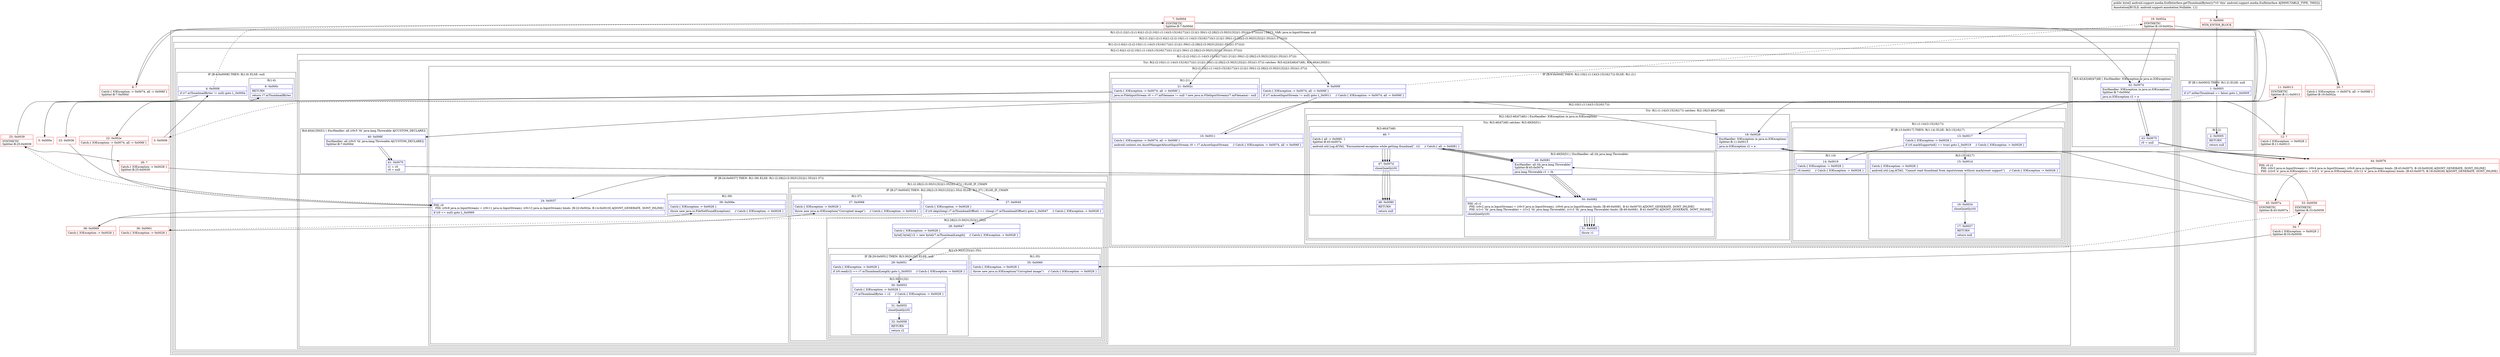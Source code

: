 digraph "CFG forandroid.support.media.ExifInterface.getThumbnailBytes()[B" {
subgraph cluster_Region_1318717565 {
label = "R(1:(2:(1:2)|(1:(2:(1:6)|(1:(2:(2:10|(1:(1:14)(3:15|16|17)))(1:21)|(1:39)(1:(2:28|(2:(3:30|31|32)|(1:35)))(1:37)))))))) | DECL_VAR: java.io.InputStream null\l";
node [shape=record,color=blue];
subgraph cluster_Region_395701445 {
label = "R(2:(1:2)|(1:(2:(1:6)|(1:(2:(2:10|(1:(1:14)(3:15|16|17)))(1:21)|(1:39)(1:(2:28|(2:(3:30|31|32)|(1:35)))(1:37)))))))";
node [shape=record,color=blue];
subgraph cluster_IfRegion_1951492784 {
label = "IF [B:1:0x0003] THEN: R(1:2) ELSE: null";
node [shape=record,color=blue];
Node_1 [shape=record,label="{1\:\ 0x0003|if (r7.mHasThumbnail == false) goto L_0x0005\l}"];
subgraph cluster_Region_1525738393 {
label = "R(1:2)";
node [shape=record,color=blue];
Node_2 [shape=record,label="{2\:\ 0x0005|RETURN\l|return null\l}"];
}
}
subgraph cluster_Region_1144506714 {
label = "R(1:(2:(1:6)|(1:(2:(2:10|(1:(1:14)(3:15|16|17)))(1:21)|(1:39)(1:(2:28|(2:(3:30|31|32)|(1:35)))(1:37))))))";
node [shape=record,color=blue];
subgraph cluster_Region_2088560349 {
label = "R(2:(1:6)|(1:(2:(2:10|(1:(1:14)(3:15|16|17)))(1:21)|(1:39)(1:(2:28|(2:(3:30|31|32)|(1:35)))(1:37)))))";
node [shape=record,color=blue];
subgraph cluster_IfRegion_50792200 {
label = "IF [B:4:0x0008] THEN: R(1:6) ELSE: null";
node [shape=record,color=blue];
Node_4 [shape=record,label="{4\:\ 0x0008|if (r7.mThumbnailBytes != null) goto L_0x000a\l}"];
subgraph cluster_Region_1593215186 {
label = "R(1:6)";
node [shape=record,color=blue];
Node_6 [shape=record,label="{6\:\ 0x000c|RETURN\l|return r7.mThumbnailBytes\l}"];
}
}
subgraph cluster_Region_619833167 {
label = "R(1:(2:(2:10|(1:(1:14)(3:15|16|17)))(1:21)|(1:39)(1:(2:28|(2:(3:30|31|32)|(1:35)))(1:37))))";
node [shape=record,color=blue];
subgraph cluster_TryCatchRegion_1059104514 {
label = "Try: R(2:(2:10|(1:(1:14)(3:15|16|17)))(1:21)|(1:39)(1:(2:28|(2:(3:30|31|32)|(1:35)))(1:37))) catches: R(5:42|43|46|47|48), R(4:40|41|50|51)";
node [shape=record,color=blue];
subgraph cluster_Region_69519529 {
label = "R(2:(2:10|(1:(1:14)(3:15|16|17)))(1:21)|(1:39)(1:(2:28|(2:(3:30|31|32)|(1:35)))(1:37)))";
node [shape=record,color=blue];
subgraph cluster_IfRegion_1853780199 {
label = "IF [B:9:0x000f] THEN: R(2:10|(1:(1:14)(3:15|16|17))) ELSE: R(1:21)";
node [shape=record,color=blue];
Node_9 [shape=record,label="{9\:\ 0x000f|Catch:\{ IOException \-\> 0x0074, all \-\> 0x006f \}\l|if (r7.mAssetInputStream != null) goto L_0x0011     \/\/ Catch:\{ IOException \-\> 0x0074, all \-\> 0x006f \}\l}"];
subgraph cluster_Region_673929915 {
label = "R(2:10|(1:(1:14)(3:15|16|17)))";
node [shape=record,color=blue];
Node_10 [shape=record,label="{10\:\ 0x0011|Catch:\{ IOException \-\> 0x0074, all \-\> 0x006f \}\l|android.content.res.AssetManager$AssetInputStream r0 = r7.mAssetInputStream     \/\/ Catch:\{ IOException \-\> 0x0074, all \-\> 0x006f \}\l}"];
subgraph cluster_TryCatchRegion_1159604728 {
label = "Try: R(1:(1:14)(3:15|16|17)) catches: R(2:18|(3:46|47|48))";
node [shape=record,color=blue];
subgraph cluster_Region_2143067886 {
label = "R(1:(1:14)(3:15|16|17))";
node [shape=record,color=blue];
subgraph cluster_IfRegion_1568632880 {
label = "IF [B:13:0x0017] THEN: R(1:14) ELSE: R(3:15|16|17)";
node [shape=record,color=blue];
Node_13 [shape=record,label="{13\:\ 0x0017|Catch:\{ IOException \-\> 0x0028 \}\l|if (r0.markSupported() == true) goto L_0x0019     \/\/ Catch:\{ IOException \-\> 0x0028 \}\l}"];
subgraph cluster_Region_1075567152 {
label = "R(1:14)";
node [shape=record,color=blue];
Node_14 [shape=record,label="{14\:\ 0x0019|Catch:\{ IOException \-\> 0x0028 \}\l|r0.reset()     \/\/ Catch:\{ IOException \-\> 0x0028 \}\l}"];
}
subgraph cluster_Region_1954441762 {
label = "R(3:15|16|17)";
node [shape=record,color=blue];
Node_15 [shape=record,label="{15\:\ 0x001d|Catch:\{ IOException \-\> 0x0028 \}\l|android.util.Log.d(TAG, \"Cannot read thumbnail from inputstream without mark\/reset support\")     \/\/ Catch:\{ IOException \-\> 0x0028 \}\l}"];
Node_16 [shape=record,label="{16\:\ 0x0024|closeQuietly(r0)\l}"];
Node_17 [shape=record,label="{17\:\ 0x0027|RETURN\l|return null\l}"];
}
}
}
subgraph cluster_Region_1873723821 {
label = "R(2:18|(3:46|47|48)) | ExcHandler: IOException (e java.io.IOException)\l";
node [shape=record,color=blue];
Node_18 [shape=record,label="{18\:\ 0x0028|ExcHandler: IOException (e java.io.IOException)\lSplitter:B:11:0x0013\l|java.io.IOException r2 = e\l}"];
subgraph cluster_TryCatchRegion_1232523928 {
label = "Try: R(3:46|47|48) catches: R(3:49|50|51)";
node [shape=record,color=blue];
subgraph cluster_Region_1461869532 {
label = "R(3:46|47|48)";
node [shape=record,color=blue];
Node_46 [shape=record,label="{46\:\ ?|Catch:\{ all \-\> 0x0081 \}\lSplitter:B:45:0x007a\l|android.util.Log.d(TAG, \"Encountered exception while getting thumbnail\", r2)     \/\/ Catch:\{ all \-\> 0x0081 \}\l}"];
Node_47 [shape=record,label="{47\:\ 0x007d|closeQuietly(r0)\l}"];
Node_48 [shape=record,label="{48\:\ 0x0080|RETURN\l|return null\l}"];
}
subgraph cluster_Region_1351222368 {
label = "R(3:49|50|51) | ExcHandler: all (th java.lang.Throwable)\l";
node [shape=record,color=blue];
Node_49 [shape=record,label="{49\:\ 0x0081|ExcHandler: all (th java.lang.Throwable)\lSplitter:B:45:0x007a\l|java.lang.Throwable r1 = th\l}"];
Node_50 [shape=record,label="{50\:\ 0x0082|PHI: r0 r1 \l  PHI: (r0v2 java.io.InputStream) = (r0v3 java.io.InputStream), (r0v6 java.io.InputStream) binds: [B:49:0x0081, B:41:0x0070] A[DONT_GENERATE, DONT_INLINE]\l  PHI: (r1v1 'th' java.lang.Throwable) = (r1v2 'th' java.lang.Throwable), (r1v3 'th' java.lang.Throwable) binds: [B:49:0x0081, B:41:0x0070] A[DONT_GENERATE, DONT_INLINE]\l|closeQuietly(r0)\l}"];
Node_51 [shape=record,label="{51\:\ 0x0085|throw r1\l}"];
}
}
}
}
}
subgraph cluster_Region_2099080388 {
label = "R(1:21)";
node [shape=record,color=blue];
Node_21 [shape=record,label="{21\:\ 0x002c|Catch:\{ IOException \-\> 0x0074, all \-\> 0x006f \}\l|java.io.FileInputStream r0 = r7.mFilename != null ? new java.io.FileInputStream(r7.mFilename) : null\l}"];
}
}
subgraph cluster_IfRegion_1236276341 {
label = "IF [B:24:0x0037] THEN: R(1:39) ELSE: R(1:(2:28|(2:(3:30|31|32)|(1:35)))(1:37))";
node [shape=record,color=blue];
Node_24 [shape=record,label="{24\:\ 0x0037|PHI: r0 \l  PHI: (r0v8 java.io.InputStream) = (r0v11 java.io.InputStream), (r0v13 java.io.InputStream) binds: [B:22:0x002e, B:14:0x0019] A[DONT_GENERATE, DONT_INLINE]\l|if (r0 == null) goto L_0x0069\l}"];
subgraph cluster_Region_908979657 {
label = "R(1:39)";
node [shape=record,color=blue];
Node_39 [shape=record,label="{39\:\ 0x006e|Catch:\{ IOException \-\> 0x0028 \}\l|throw new java.io.FileNotFoundException()     \/\/ Catch:\{ IOException \-\> 0x0028 \}\l}"];
}
subgraph cluster_Region_1939123307 {
label = "R(1:(2:28|(2:(3:30|31|32)|(1:35)))(1:37)) | ELSE_IF_CHAIN\l";
node [shape=record,color=blue];
subgraph cluster_IfRegion_1941770109 {
label = "IF [B:27:0x0045] THEN: R(2:28|(2:(3:30|31|32)|(1:35))) ELSE: R(1:37) | ELSE_IF_CHAIN\l";
node [shape=record,color=blue];
Node_27 [shape=record,label="{27\:\ 0x0045|Catch:\{ IOException \-\> 0x0028 \}\l|if (r0.skip((long) r7.mThumbnailOffset) == ((long) r7.mThumbnailOffset)) goto L_0x0047     \/\/ Catch:\{ IOException \-\> 0x0028 \}\l}"];
subgraph cluster_Region_228250355 {
label = "R(2:28|(2:(3:30|31|32)|(1:35)))";
node [shape=record,color=blue];
Node_28 [shape=record,label="{28\:\ 0x0047|Catch:\{ IOException \-\> 0x0028 \}\l|byte[] byte[] r2 = new byte[r7.mThumbnailLength]     \/\/ Catch:\{ IOException \-\> 0x0028 \}\l}"];
subgraph cluster_Region_979877571 {
label = "R(2:(3:30|31|32)|(1:35))";
node [shape=record,color=blue];
subgraph cluster_IfRegion_1874486086 {
label = "IF [B:29:0x0051] THEN: R(3:30|31|32) ELSE: null";
node [shape=record,color=blue];
Node_29 [shape=record,label="{29\:\ 0x0051|Catch:\{ IOException \-\> 0x0028 \}\l|if (r0.read(r2) == r7.mThumbnailLength) goto L_0x0053     \/\/ Catch:\{ IOException \-\> 0x0028 \}\l}"];
subgraph cluster_Region_2035763513 {
label = "R(3:30|31|32)";
node [shape=record,color=blue];
Node_30 [shape=record,label="{30\:\ 0x0053|Catch:\{ IOException \-\> 0x0028 \}\l|r7.mThumbnailBytes = r2     \/\/ Catch:\{ IOException \-\> 0x0028 \}\l}"];
Node_31 [shape=record,label="{31\:\ 0x0055|closeQuietly(r0)\l}"];
Node_32 [shape=record,label="{32\:\ 0x0058|RETURN\l|return r2\l}"];
}
}
subgraph cluster_Region_1669160931 {
label = "R(1:35)";
node [shape=record,color=blue];
Node_35 [shape=record,label="{35\:\ 0x0060|Catch:\{ IOException \-\> 0x0028 \}\l|throw new java.io.IOException(\"Corrupted image\")     \/\/ Catch:\{ IOException \-\> 0x0028 \}\l}"];
}
}
}
subgraph cluster_Region_895242259 {
label = "R(1:37)";
node [shape=record,color=blue];
Node_37 [shape=record,label="{37\:\ 0x0068|Catch:\{ IOException \-\> 0x0028 \}\l|throw new java.io.IOException(\"Corrupted image\")     \/\/ Catch:\{ IOException \-\> 0x0028 \}\l}"];
}
}
}
}
}
subgraph cluster_Region_1884989892 {
label = "R(5:42|43|46|47|48) | ExcHandler: IOException (e java.io.IOException)\l";
node [shape=record,color=blue];
Node_42 [shape=record,label="{42\:\ 0x0074|ExcHandler: IOException (e java.io.IOException)\lSplitter:B:7:0x000d\l|java.io.IOException r2 = e\l}"];
Node_43 [shape=record,label="{43\:\ 0x0075|r0 = null\l}"];
Node_46 [shape=record,label="{46\:\ ?|Catch:\{ all \-\> 0x0081 \}\lSplitter:B:45:0x007a\l|android.util.Log.d(TAG, \"Encountered exception while getting thumbnail\", r2)     \/\/ Catch:\{ all \-\> 0x0081 \}\l}"];
Node_47 [shape=record,label="{47\:\ 0x007d|closeQuietly(r0)\l}"];
Node_48 [shape=record,label="{48\:\ 0x0080|RETURN\l|return null\l}"];
}
subgraph cluster_Region_1817301620 {
label = "R(4:40|41|50|51) | ExcHandler: all (r0v5 'th' java.lang.Throwable A[CUSTOM_DECLARE])\l";
node [shape=record,color=blue];
Node_40 [shape=record,label="{40\:\ 0x006f|ExcHandler: all (r0v5 'th' java.lang.Throwable A[CUSTOM_DECLARE])\lSplitter:B:7:0x000d\l}"];
Node_41 [shape=record,label="{41\:\ 0x0070|r1 = r0\lr0 = null\l}"];
Node_50 [shape=record,label="{50\:\ 0x0082|PHI: r0 r1 \l  PHI: (r0v2 java.io.InputStream) = (r0v3 java.io.InputStream), (r0v6 java.io.InputStream) binds: [B:49:0x0081, B:41:0x0070] A[DONT_GENERATE, DONT_INLINE]\l  PHI: (r1v1 'th' java.lang.Throwable) = (r1v2 'th' java.lang.Throwable), (r1v3 'th' java.lang.Throwable) binds: [B:49:0x0081, B:41:0x0070] A[DONT_GENERATE, DONT_INLINE]\l|closeQuietly(r0)\l}"];
Node_51 [shape=record,label="{51\:\ 0x0085|throw r1\l}"];
}
}
}
}
}
}
}
subgraph cluster_Region_1884989892 {
label = "R(5:42|43|46|47|48) | ExcHandler: IOException (e java.io.IOException)\l";
node [shape=record,color=blue];
Node_42 [shape=record,label="{42\:\ 0x0074|ExcHandler: IOException (e java.io.IOException)\lSplitter:B:7:0x000d\l|java.io.IOException r2 = e\l}"];
Node_43 [shape=record,label="{43\:\ 0x0075|r0 = null\l}"];
Node_46 [shape=record,label="{46\:\ ?|Catch:\{ all \-\> 0x0081 \}\lSplitter:B:45:0x007a\l|android.util.Log.d(TAG, \"Encountered exception while getting thumbnail\", r2)     \/\/ Catch:\{ all \-\> 0x0081 \}\l}"];
Node_47 [shape=record,label="{47\:\ 0x007d|closeQuietly(r0)\l}"];
Node_48 [shape=record,label="{48\:\ 0x0080|RETURN\l|return null\l}"];
}
subgraph cluster_Region_1817301620 {
label = "R(4:40|41|50|51) | ExcHandler: all (r0v5 'th' java.lang.Throwable A[CUSTOM_DECLARE])\l";
node [shape=record,color=blue];
Node_40 [shape=record,label="{40\:\ 0x006f|ExcHandler: all (r0v5 'th' java.lang.Throwable A[CUSTOM_DECLARE])\lSplitter:B:7:0x000d\l}"];
Node_41 [shape=record,label="{41\:\ 0x0070|r1 = r0\lr0 = null\l}"];
Node_50 [shape=record,label="{50\:\ 0x0082|PHI: r0 r1 \l  PHI: (r0v2 java.io.InputStream) = (r0v3 java.io.InputStream), (r0v6 java.io.InputStream) binds: [B:49:0x0081, B:41:0x0070] A[DONT_GENERATE, DONT_INLINE]\l  PHI: (r1v1 'th' java.lang.Throwable) = (r1v2 'th' java.lang.Throwable), (r1v3 'th' java.lang.Throwable) binds: [B:49:0x0081, B:41:0x0070] A[DONT_GENERATE, DONT_INLINE]\l|closeQuietly(r0)\l}"];
Node_51 [shape=record,label="{51\:\ 0x0085|throw r1\l}"];
}
subgraph cluster_Region_1873723821 {
label = "R(2:18|(3:46|47|48)) | ExcHandler: IOException (e java.io.IOException)\l";
node [shape=record,color=blue];
Node_18 [shape=record,label="{18\:\ 0x0028|ExcHandler: IOException (e java.io.IOException)\lSplitter:B:11:0x0013\l|java.io.IOException r2 = e\l}"];
subgraph cluster_TryCatchRegion_1232523928 {
label = "Try: R(3:46|47|48) catches: R(3:49|50|51)";
node [shape=record,color=blue];
subgraph cluster_Region_1461869532 {
label = "R(3:46|47|48)";
node [shape=record,color=blue];
Node_46 [shape=record,label="{46\:\ ?|Catch:\{ all \-\> 0x0081 \}\lSplitter:B:45:0x007a\l|android.util.Log.d(TAG, \"Encountered exception while getting thumbnail\", r2)     \/\/ Catch:\{ all \-\> 0x0081 \}\l}"];
Node_47 [shape=record,label="{47\:\ 0x007d|closeQuietly(r0)\l}"];
Node_48 [shape=record,label="{48\:\ 0x0080|RETURN\l|return null\l}"];
}
subgraph cluster_Region_1351222368 {
label = "R(3:49|50|51) | ExcHandler: all (th java.lang.Throwable)\l";
node [shape=record,color=blue];
Node_49 [shape=record,label="{49\:\ 0x0081|ExcHandler: all (th java.lang.Throwable)\lSplitter:B:45:0x007a\l|java.lang.Throwable r1 = th\l}"];
Node_50 [shape=record,label="{50\:\ 0x0082|PHI: r0 r1 \l  PHI: (r0v2 java.io.InputStream) = (r0v3 java.io.InputStream), (r0v6 java.io.InputStream) binds: [B:49:0x0081, B:41:0x0070] A[DONT_GENERATE, DONT_INLINE]\l  PHI: (r1v1 'th' java.lang.Throwable) = (r1v2 'th' java.lang.Throwable), (r1v3 'th' java.lang.Throwable) binds: [B:49:0x0081, B:41:0x0070] A[DONT_GENERATE, DONT_INLINE]\l|closeQuietly(r0)\l}"];
Node_51 [shape=record,label="{51\:\ 0x0085|throw r1\l}"];
}
}
}
subgraph cluster_Region_1351222368 {
label = "R(3:49|50|51) | ExcHandler: all (th java.lang.Throwable)\l";
node [shape=record,color=blue];
Node_49 [shape=record,label="{49\:\ 0x0081|ExcHandler: all (th java.lang.Throwable)\lSplitter:B:45:0x007a\l|java.lang.Throwable r1 = th\l}"];
Node_50 [shape=record,label="{50\:\ 0x0082|PHI: r0 r1 \l  PHI: (r0v2 java.io.InputStream) = (r0v3 java.io.InputStream), (r0v6 java.io.InputStream) binds: [B:49:0x0081, B:41:0x0070] A[DONT_GENERATE, DONT_INLINE]\l  PHI: (r1v1 'th' java.lang.Throwable) = (r1v2 'th' java.lang.Throwable), (r1v3 'th' java.lang.Throwable) binds: [B:49:0x0081, B:41:0x0070] A[DONT_GENERATE, DONT_INLINE]\l|closeQuietly(r0)\l}"];
Node_51 [shape=record,label="{51\:\ 0x0085|throw r1\l}"];
}
Node_0 [shape=record,color=red,label="{0\:\ 0x0000|MTH_ENTER_BLOCK\l}"];
Node_3 [shape=record,color=red,label="{3\:\ 0x0006}"];
Node_5 [shape=record,color=red,label="{5\:\ 0x000a}"];
Node_7 [shape=record,color=red,label="{7\:\ 0x000d|SYNTHETIC\lSplitter:B:7:0x000d\l}"];
Node_8 [shape=record,color=red,label="{8\:\ ?|Catch:\{ IOException \-\> 0x0074, all \-\> 0x006f \}\lSplitter:B:7:0x000d\l}"];
Node_11 [shape=record,color=red,label="{11\:\ 0x0013|SYNTHETIC\lSplitter:B:11:0x0013\l}"];
Node_12 [shape=record,color=red,label="{12\:\ ?|Catch:\{ IOException \-\> 0x0028 \}\lSplitter:B:11:0x0013\l}"];
Node_19 [shape=record,color=red,label="{19\:\ 0x002a|SYNTHETIC\lSplitter:B:19:0x002a\l}"];
Node_20 [shape=record,color=red,label="{20\:\ ?|Catch:\{ IOException \-\> 0x0074, all \-\> 0x006f \}\lSplitter:B:19:0x002a\l}"];
Node_22 [shape=record,color=red,label="{22\:\ 0x002e|Catch:\{ IOException \-\> 0x0074, all \-\> 0x006f \}\l}"];
Node_23 [shape=record,color=red,label="{23\:\ 0x0036}"];
Node_25 [shape=record,color=red,label="{25\:\ 0x0039|SYNTHETIC\lSplitter:B:25:0x0039\l}"];
Node_26 [shape=record,color=red,label="{26\:\ ?|Catch:\{ IOException \-\> 0x0028 \}\lSplitter:B:25:0x0039\l}"];
Node_33 [shape=record,color=red,label="{33\:\ 0x0059|SYNTHETIC\lSplitter:B:33:0x0059\l}"];
Node_34 [shape=record,color=red,label="{34\:\ ?|Catch:\{ IOException \-\> 0x0028 \}\lSplitter:B:33:0x0059\l}"];
Node_36 [shape=record,color=red,label="{36\:\ 0x0061|Catch:\{ IOException \-\> 0x0028 \}\l}"];
Node_38 [shape=record,color=red,label="{38\:\ 0x0069|Catch:\{ IOException \-\> 0x0028 \}\l}"];
Node_44 [shape=record,color=red,label="{44\:\ 0x0076|PHI: r0 r2 \l  PHI: (r0v3 java.io.InputStream) = (r0v4 java.io.InputStream), (r0v8 java.io.InputStream) binds: [B:43:0x0075, B:18:0x0028] A[DONT_GENERATE, DONT_INLINE]\l  PHI: (r2v0 'e' java.io.IOException) = (r2v1 'e' java.io.IOException), (r2v12 'e' java.io.IOException) binds: [B:43:0x0075, B:18:0x0028] A[DONT_GENERATE, DONT_INLINE]\l}"];
Node_45 [shape=record,color=red,label="{45\:\ 0x007a|SYNTHETIC\lSplitter:B:45:0x007a\l}"];
MethodNode[shape=record,label="{public byte[] android.support.media.ExifInterface.getThumbnailBytes((r7v0 'this' android.support.media.ExifInterface A[IMMUTABLE_TYPE, THIS]))  | Annotation[BUILD, android.support.annotation.Nullable, \{\}]\l}"];
MethodNode -> Node_0;
Node_1 -> Node_2;
Node_1 -> Node_3[style=dashed];
Node_4 -> Node_5;
Node_4 -> Node_7[style=dashed];
Node_9 -> Node_10;
Node_9 -> Node_19[style=dashed];
Node_10 -> Node_11;
Node_13 -> Node_14;
Node_13 -> Node_15[style=dashed];
Node_14 -> Node_24;
Node_15 -> Node_16;
Node_16 -> Node_17;
Node_18 -> Node_44;
Node_46 -> Node_47;
Node_46 -> Node_49;
Node_47 -> Node_48;
Node_49 -> Node_50;
Node_50 -> Node_51;
Node_21 -> Node_22;
Node_21 -> Node_23;
Node_24 -> Node_25[style=dashed];
Node_24 -> Node_38;
Node_27 -> Node_28;
Node_27 -> Node_36[style=dashed];
Node_28 -> Node_29;
Node_29 -> Node_30;
Node_29 -> Node_33[style=dashed];
Node_30 -> Node_31;
Node_31 -> Node_32;
Node_42 -> Node_43;
Node_43 -> Node_44;
Node_46 -> Node_47;
Node_46 -> Node_49;
Node_47 -> Node_48;
Node_40 -> Node_41;
Node_41 -> Node_50;
Node_50 -> Node_51;
Node_42 -> Node_43;
Node_43 -> Node_44;
Node_46 -> Node_47;
Node_46 -> Node_49;
Node_47 -> Node_48;
Node_40 -> Node_41;
Node_41 -> Node_50;
Node_50 -> Node_51;
Node_18 -> Node_44;
Node_46 -> Node_47;
Node_46 -> Node_49;
Node_47 -> Node_48;
Node_49 -> Node_50;
Node_50 -> Node_51;
Node_49 -> Node_50;
Node_50 -> Node_51;
Node_0 -> Node_1;
Node_3 -> Node_4;
Node_5 -> Node_6;
Node_7 -> Node_8;
Node_7 -> Node_42;
Node_7 -> Node_40;
Node_8 -> Node_9;
Node_11 -> Node_12;
Node_11 -> Node_18;
Node_12 -> Node_13;
Node_19 -> Node_20;
Node_19 -> Node_42;
Node_19 -> Node_40;
Node_20 -> Node_21;
Node_22 -> Node_24;
Node_23 -> Node_24;
Node_25 -> Node_26;
Node_25 -> Node_18;
Node_26 -> Node_27;
Node_33 -> Node_34;
Node_33 -> Node_18;
Node_34 -> Node_35;
Node_36 -> Node_37;
Node_38 -> Node_39;
Node_44 -> Node_45;
Node_45 -> Node_46;
Node_45 -> Node_49;
}

